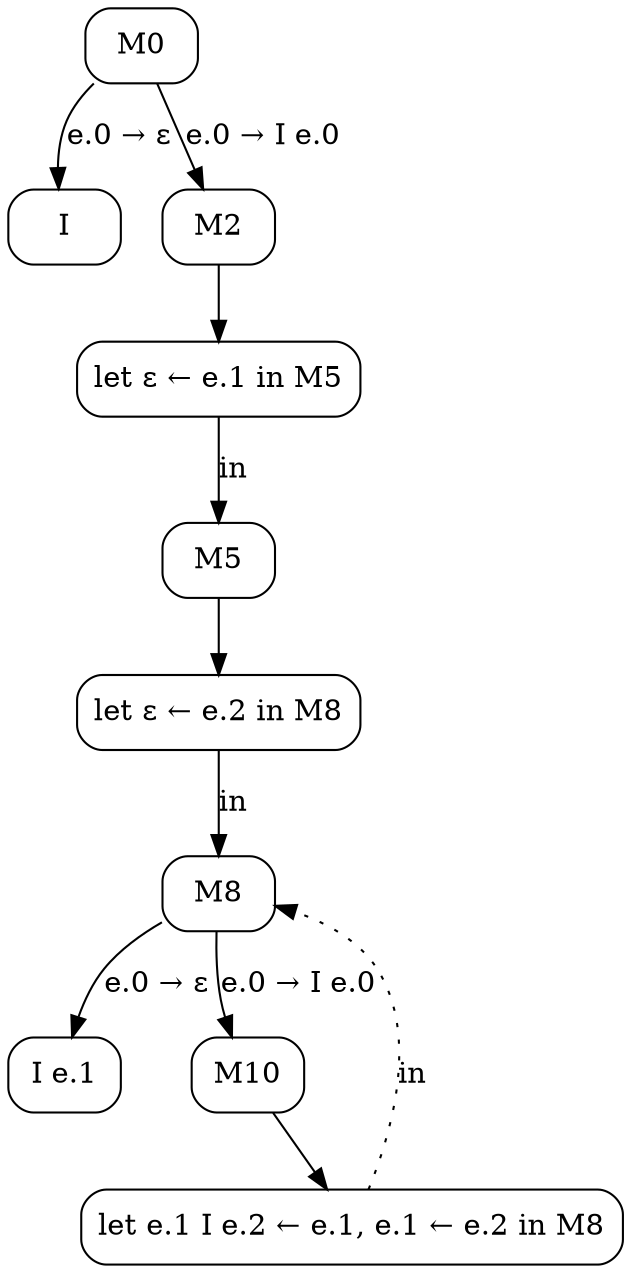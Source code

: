 digraph {
  node [shape=box, style=rounded];

  M0;
  M1 [label="I"];
  M0 -> M1 [label="e.0 → ε"];
  M2;
  M0 -> M2 [label="e.0 → I e.0"];
  M3 [label="let ε ← e.1 in M5"];
  M2 -> M3;
  M5;
  M3 -> M5 [label="in"];
  M6 [label="let ε ← e.2 in M8"];
  M5 -> M6;
  M8;
  M6 -> M8 [label="in"];
  M9 [label="I e.1"]
  M8 -> M9 [label="e.0 → ε"];
  M10;
  M8 -> M10 [label="e.0 → I e.0"];
  M11 [label="let e.1 I e.2 ← e.1, e.1 ← e.2 in M8"];
  M10 -> M11;
  M11 -> M8 [label="in", style=dotted];
}
